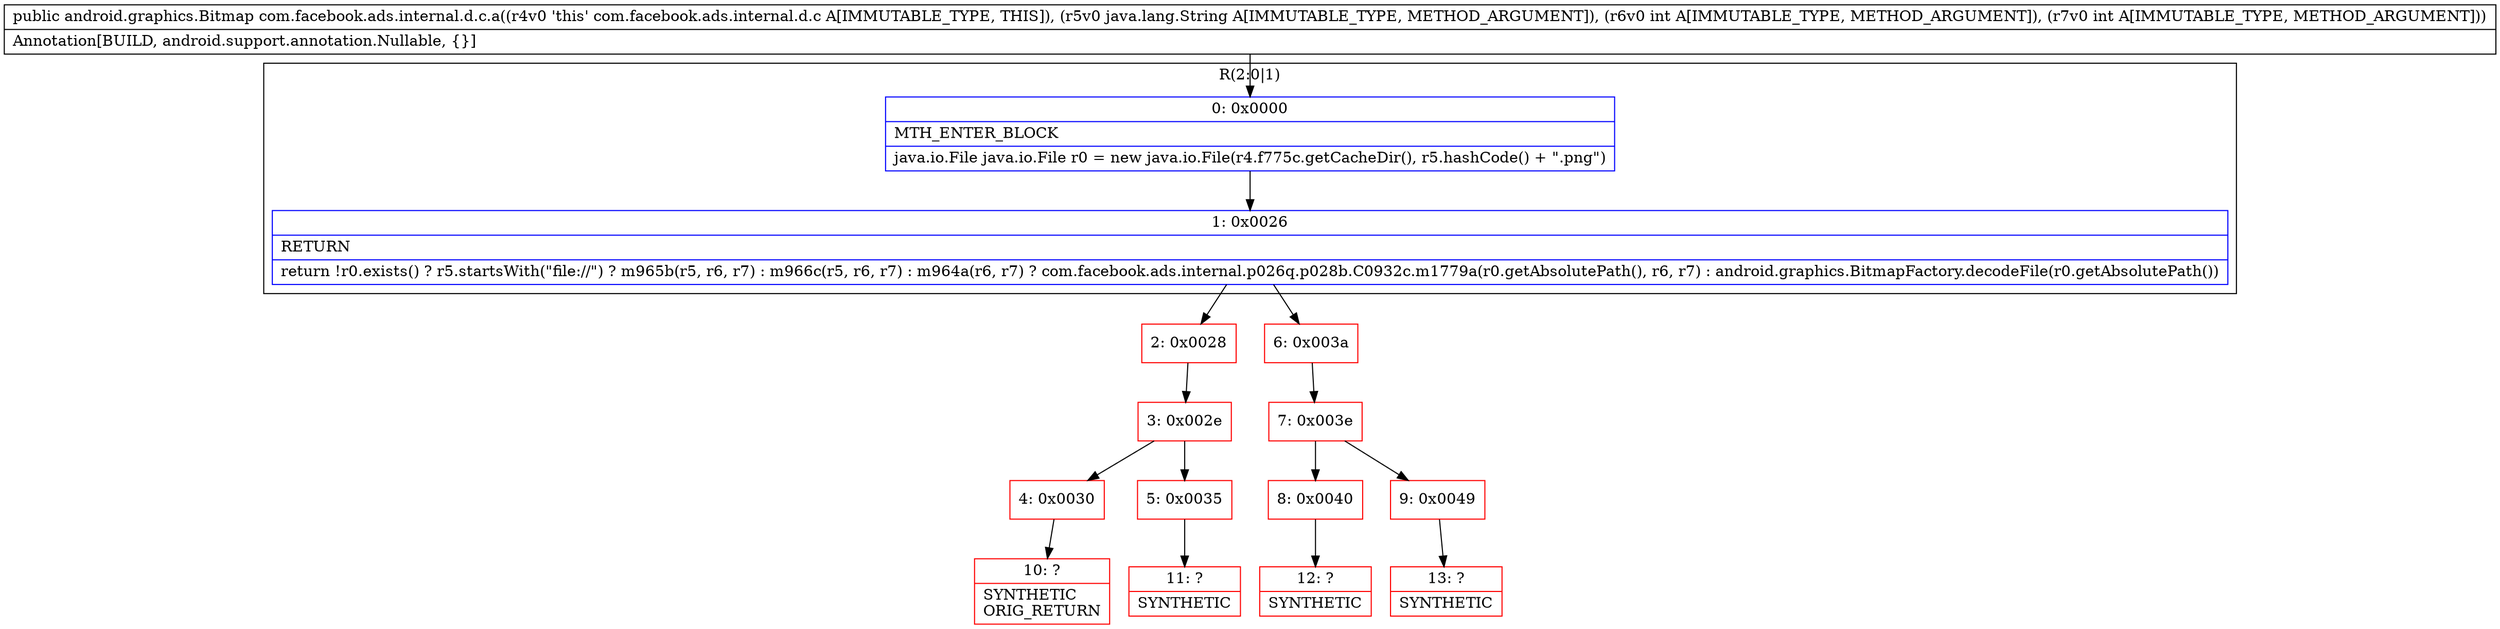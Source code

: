 digraph "CFG forcom.facebook.ads.internal.d.c.a(Ljava\/lang\/String;II)Landroid\/graphics\/Bitmap;" {
subgraph cluster_Region_1828946356 {
label = "R(2:0|1)";
node [shape=record,color=blue];
Node_0 [shape=record,label="{0\:\ 0x0000|MTH_ENTER_BLOCK\l|java.io.File java.io.File r0 = new java.io.File(r4.f775c.getCacheDir(), r5.hashCode() + \".png\")\l}"];
Node_1 [shape=record,label="{1\:\ 0x0026|RETURN\l|return !r0.exists() ? r5.startsWith(\"file:\/\/\") ? m965b(r5, r6, r7) : m966c(r5, r6, r7) : m964a(r6, r7) ? com.facebook.ads.internal.p026q.p028b.C0932c.m1779a(r0.getAbsolutePath(), r6, r7) : android.graphics.BitmapFactory.decodeFile(r0.getAbsolutePath())\l}"];
}
Node_2 [shape=record,color=red,label="{2\:\ 0x0028}"];
Node_3 [shape=record,color=red,label="{3\:\ 0x002e}"];
Node_4 [shape=record,color=red,label="{4\:\ 0x0030}"];
Node_5 [shape=record,color=red,label="{5\:\ 0x0035}"];
Node_6 [shape=record,color=red,label="{6\:\ 0x003a}"];
Node_7 [shape=record,color=red,label="{7\:\ 0x003e}"];
Node_8 [shape=record,color=red,label="{8\:\ 0x0040}"];
Node_9 [shape=record,color=red,label="{9\:\ 0x0049}"];
Node_10 [shape=record,color=red,label="{10\:\ ?|SYNTHETIC\lORIG_RETURN\l}"];
Node_11 [shape=record,color=red,label="{11\:\ ?|SYNTHETIC\l}"];
Node_12 [shape=record,color=red,label="{12\:\ ?|SYNTHETIC\l}"];
Node_13 [shape=record,color=red,label="{13\:\ ?|SYNTHETIC\l}"];
MethodNode[shape=record,label="{public android.graphics.Bitmap com.facebook.ads.internal.d.c.a((r4v0 'this' com.facebook.ads.internal.d.c A[IMMUTABLE_TYPE, THIS]), (r5v0 java.lang.String A[IMMUTABLE_TYPE, METHOD_ARGUMENT]), (r6v0 int A[IMMUTABLE_TYPE, METHOD_ARGUMENT]), (r7v0 int A[IMMUTABLE_TYPE, METHOD_ARGUMENT]))  | Annotation[BUILD, android.support.annotation.Nullable, \{\}]\l}"];
MethodNode -> Node_0;
Node_0 -> Node_1;
Node_1 -> Node_2;
Node_1 -> Node_6;
Node_2 -> Node_3;
Node_3 -> Node_4;
Node_3 -> Node_5;
Node_4 -> Node_10;
Node_5 -> Node_11;
Node_6 -> Node_7;
Node_7 -> Node_8;
Node_7 -> Node_9;
Node_8 -> Node_12;
Node_9 -> Node_13;
}

